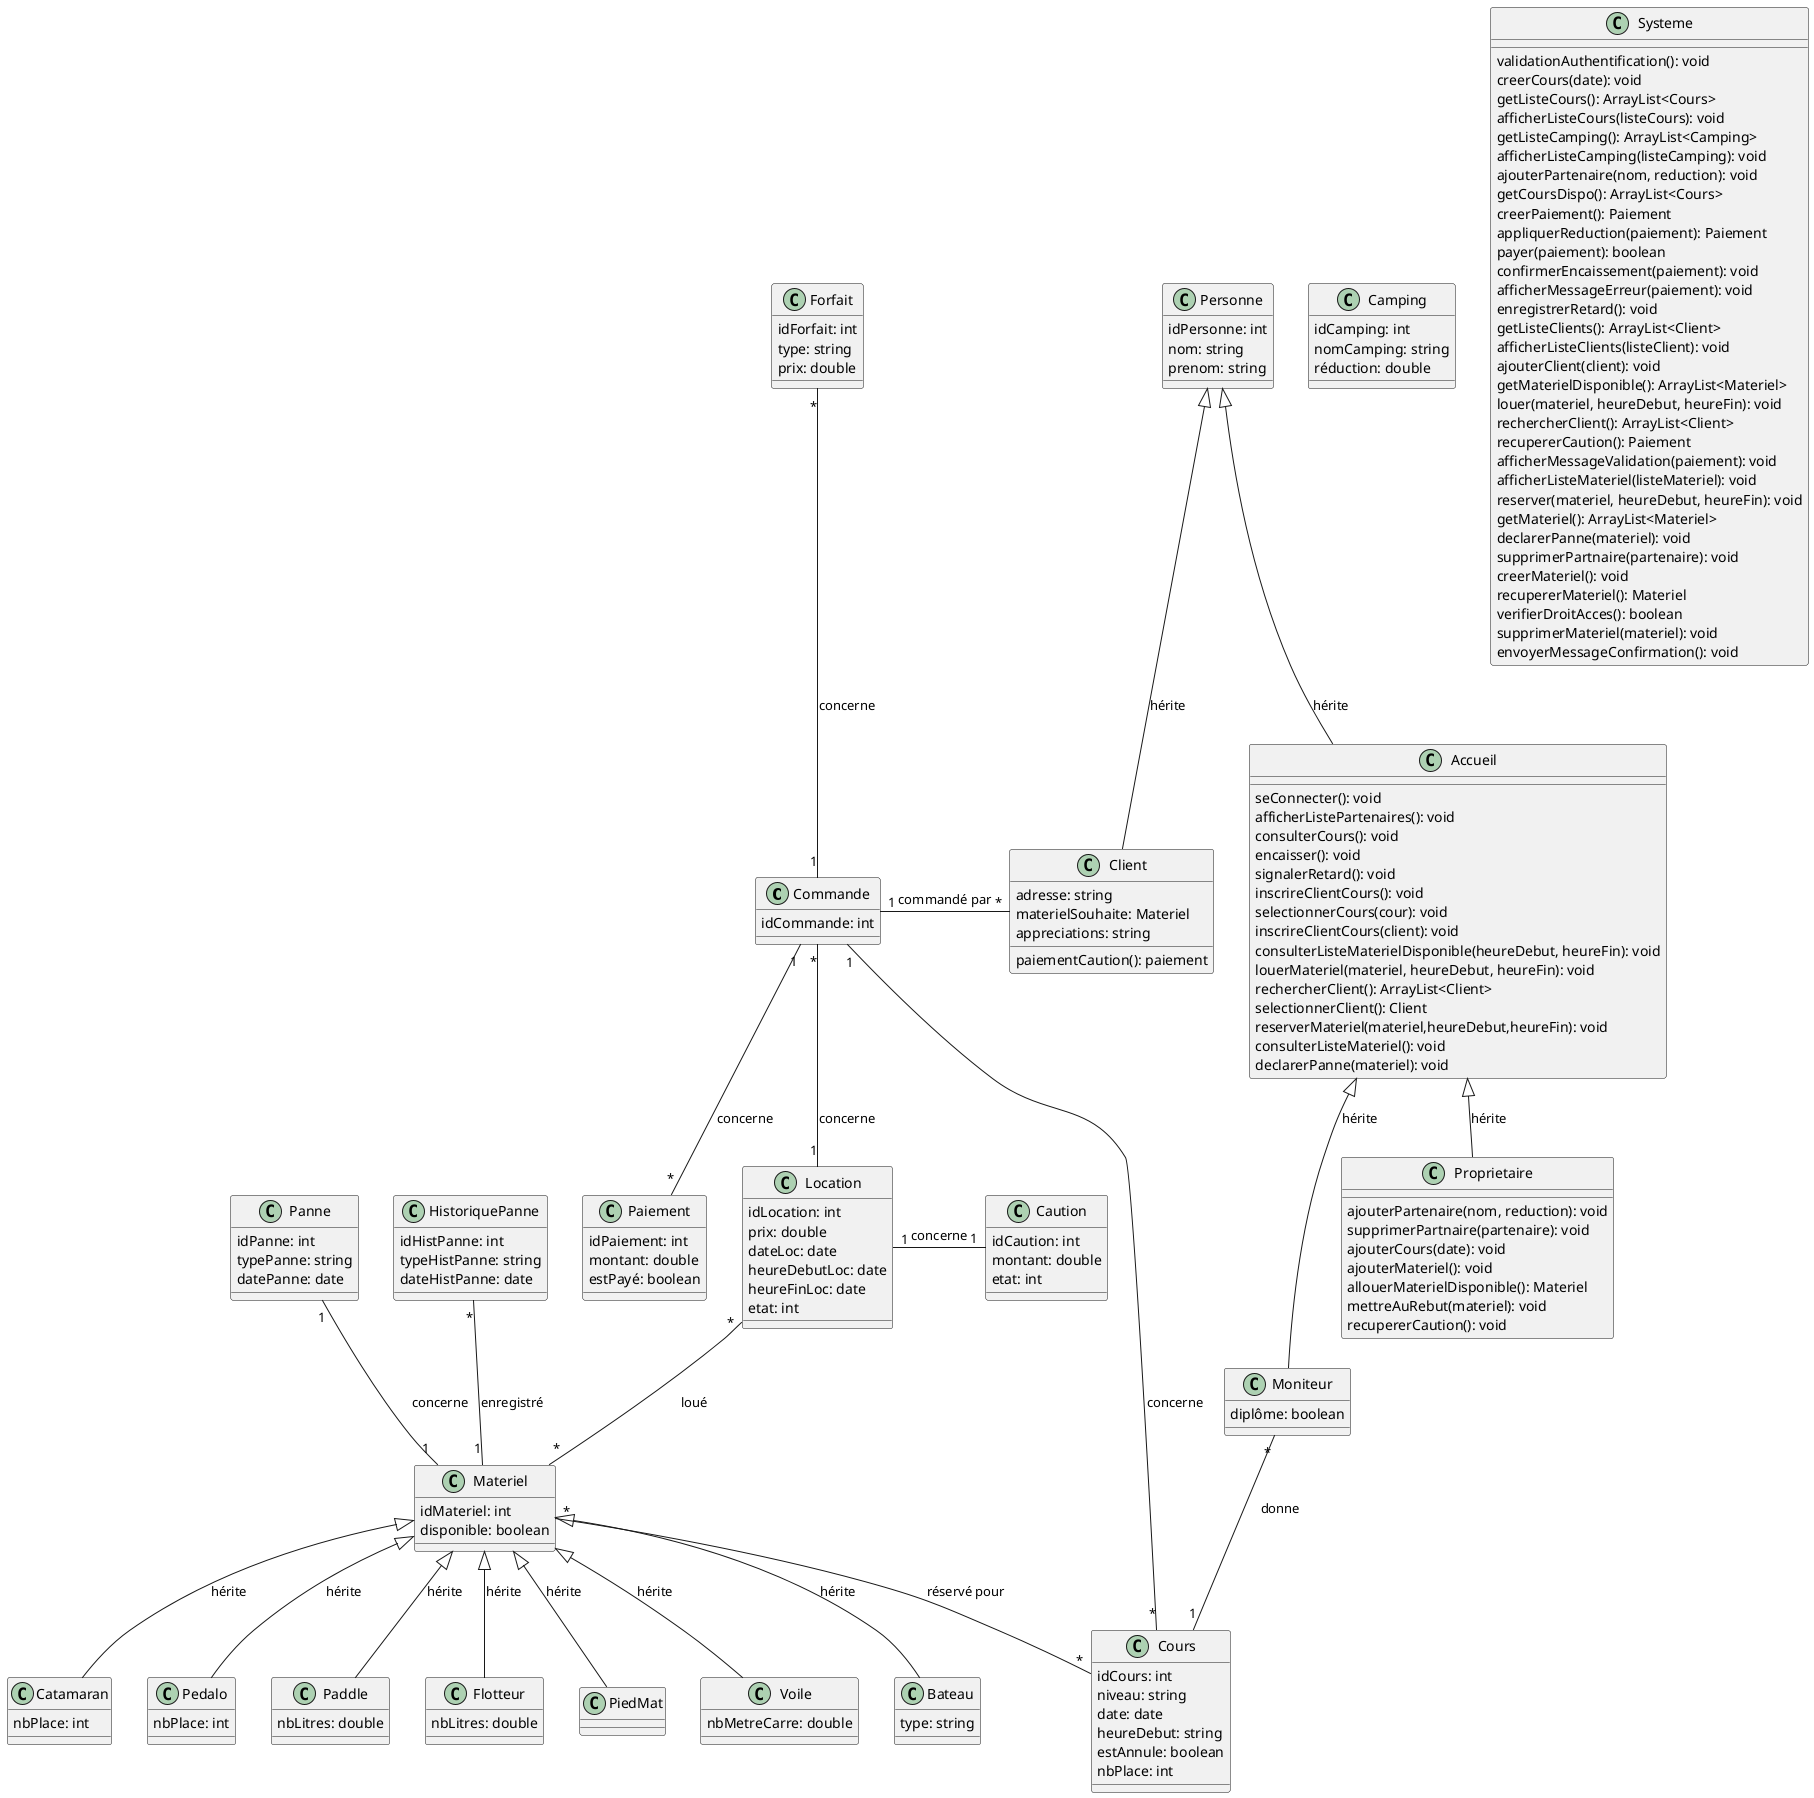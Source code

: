@startuml
'https://plantuml.com/class-diagram'

Commande "1" -up- "*" Forfait : concerne
Commande "1" -right- "*" Client : commandé par
Commande "1" -down- "*" Cours : concerne
Commande "*" -down- "1" Location : concerne
Commande "1" -- "*" Paiement : concerne
Moniteur "*" -right- "1" Cours : donne
Materiel "*" -- "*" Cours : réservé pour
Materiel "*" -up- "*" Location : loué
Panne "1" -- "1" Materiel : concerne
HistoriquePanne "*" -- "1" Materiel : enregistré
Caution "1" -left- "1" Location : concerne

Personne <|-- Client : hérite
Personne <|-- Accueil : hérite
Accueil <|-- Moniteur : hérite
Accueil <|-- Proprietaire : hérite

Materiel <|-- Catamaran : hérite
Materiel <|-- Pedalo : hérite
Materiel <|-- Paddle : hérite
Materiel <|-- Flotteur : hérite
Materiel <|-- PiedMat : hérite
Materiel <|-- Voile : hérite
Materiel <|-- Bateau : hérite

class Caution{
    idCaution: int
    montant: double
    etat: int
}

class Forfait{
    idForfait: int
    type: string
    prix: double
}

class Paiement{
    idPaiement: int
    montant: double
    estPayé: boolean
}

class Camping{
    idCamping: int
    nomCamping: string
    réduction: double
}

class Client{
    adresse: string
    materielSouhaite: Materiel
    appreciations: string
    paiementCaution(): paiement
}

class Commande{
    idCommande: int
}

class Cours{
    idCours: int
    niveau: string
    date: date
    heureDebut: string
    estAnnule: boolean
    nbPlace: int
}

class Personne{
    idPersonne: int
    nom: string
    prenom: string
}

class Accueil{
    seConnecter(): void
    afficherListePartenaires(): void
    consulterCours(): void
    encaisser(): void
    signalerRetard(): void
    inscrireClientCours(): void
    selectionnerCours(cour): void
    inscrireClientCours(client): void
    consulterListeMaterielDisponible(heureDebut, heureFin): void
    louerMateriel(materiel, heureDebut, heureFin): void
    rechercherClient(): ArrayList<Client>
    selectionnerClient(): Client
    reserverMateriel(materiel,heureDebut,heureFin): void
    consulterListeMateriel(): void
    declarerPanne(materiel): void
}

class Moniteur{
    diplôme: boolean
}

class Proprietaire{
    ajouterPartenaire(nom, reduction): void
    supprimerPartnaire(partenaire): void
    ajouterCours(date): void
    ajouterMateriel(): void
    allouerMaterielDisponible(): Materiel
    mettreAuRebut(materiel): void
    recupererCaution(): void
}

class Location{
    idLocation: int
    prix: double
    dateLoc: date
    heureDebutLoc: date
    heureFinLoc: date
    etat: int
}

class Materiel{
    idMateriel: int
    disponible: boolean
}

class Catamaran{
    nbPlace: int
}

class Pedalo{
    nbPlace: int
}

class Paddle{
    nbLitres: double
}

class Flotteur{
    nbLitres: double
}

class PiedMat{
    
}

class Voile{
    nbMetreCarre: double
}

class Bateau{
    type: string
}

class Panne{
    idPanne: int
    typePanne: string
    datePanne: date
}

class HistoriquePanne{
    idHistPanne: int
    typeHistPanne: string
    dateHistPanne: date
}

class Systeme{
    validationAuthentification(): void
    creerCours(date): void
    getListeCours(): ArrayList<Cours>
    afficherListeCours(listeCours): void
    getListeCamping(): ArrayList<Camping>
    afficherListeCamping(listeCamping): void
    ajouterPartenaire(nom, reduction): void
    getCoursDispo(): ArrayList<Cours>
    creerPaiement(): Paiement
    appliquerReduction(paiement): Paiement
    payer(paiement): boolean
    confirmerEncaissement(paiement): void
    afficherMessageErreur(paiement): void
    enregistrerRetard(): void
    getListeClients(): ArrayList<Client>
    afficherListeClients(listeClient): void
    ajouterClient(client): void
    getMaterielDisponible(): ArrayList<Materiel>
    louer(materiel, heureDebut, heureFin): void
    rechercherClient(): ArrayList<Client>
    recupererCaution(): Paiement
    afficherMessageValidation(paiement): void
    afficherListeMateriel(listeMateriel): void
    reserver(materiel, heureDebut, heureFin): void
    getMateriel(): ArrayList<Materiel>
    declarerPanne(materiel): void
    supprimerPartnaire(partenaire): void
    creerMateriel(): void
    recupererMateriel(): Materiel
    verifierDroitAcces(): boolean
    supprimerMateriel(materiel): void
    envoyerMessageConfirmation(): void
}

@enduml